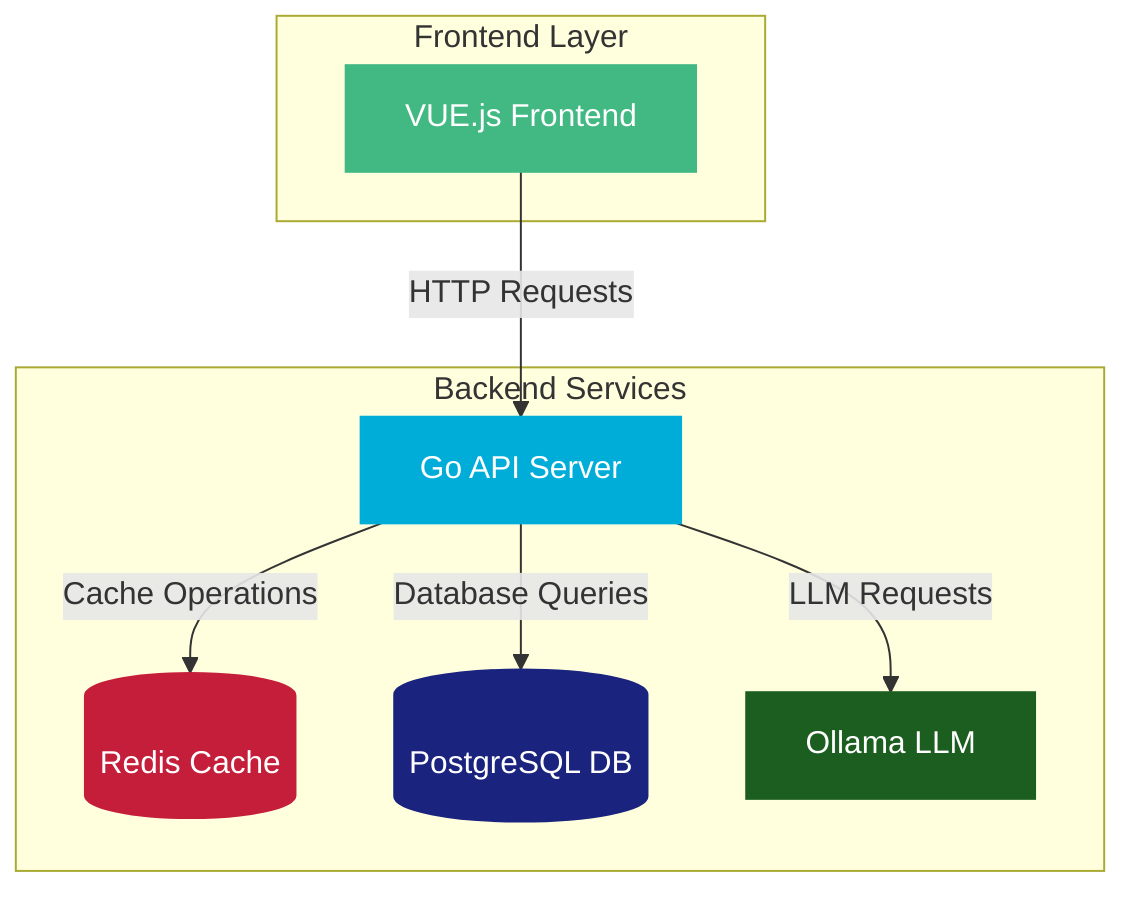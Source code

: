 %% https://www.mermaidflow.app/editor
    
flowchart TD
    classDef frontend fill:#42b883,color:#fff,stroke:#42b883
    classDef backend fill:#00add9,color:#fff,stroke:#00add9
    classDef cache fill:#c41e3a,color:#fff,stroke:#c41e3a
    classDef db fill:#1a237e,color:#fff,stroke:#1a237e
    classDef ai fill:#1b5e20,color:#fff,stroke:#1b5e20
    
    subgraph Frontend["Frontend Layer"]
        Vue[VUE.js Frontend]:::frontend
    end
    
    subgraph Backend["Backend Services"]
        Go[Go API Server]:::backend
        Redis[(Redis Cache)]:::cache
        PG[(PostgreSQL DB)]:::db
        Ollama[Ollama LLM]:::ai
    end
    
    %% Connections
    Vue -->|"HTTP Requests"| Go
    Go -->|"Cache Operations"| Redis
    Go -->|"Database Queries"| PG
    Go -->|"LLM Requests"| Ollama